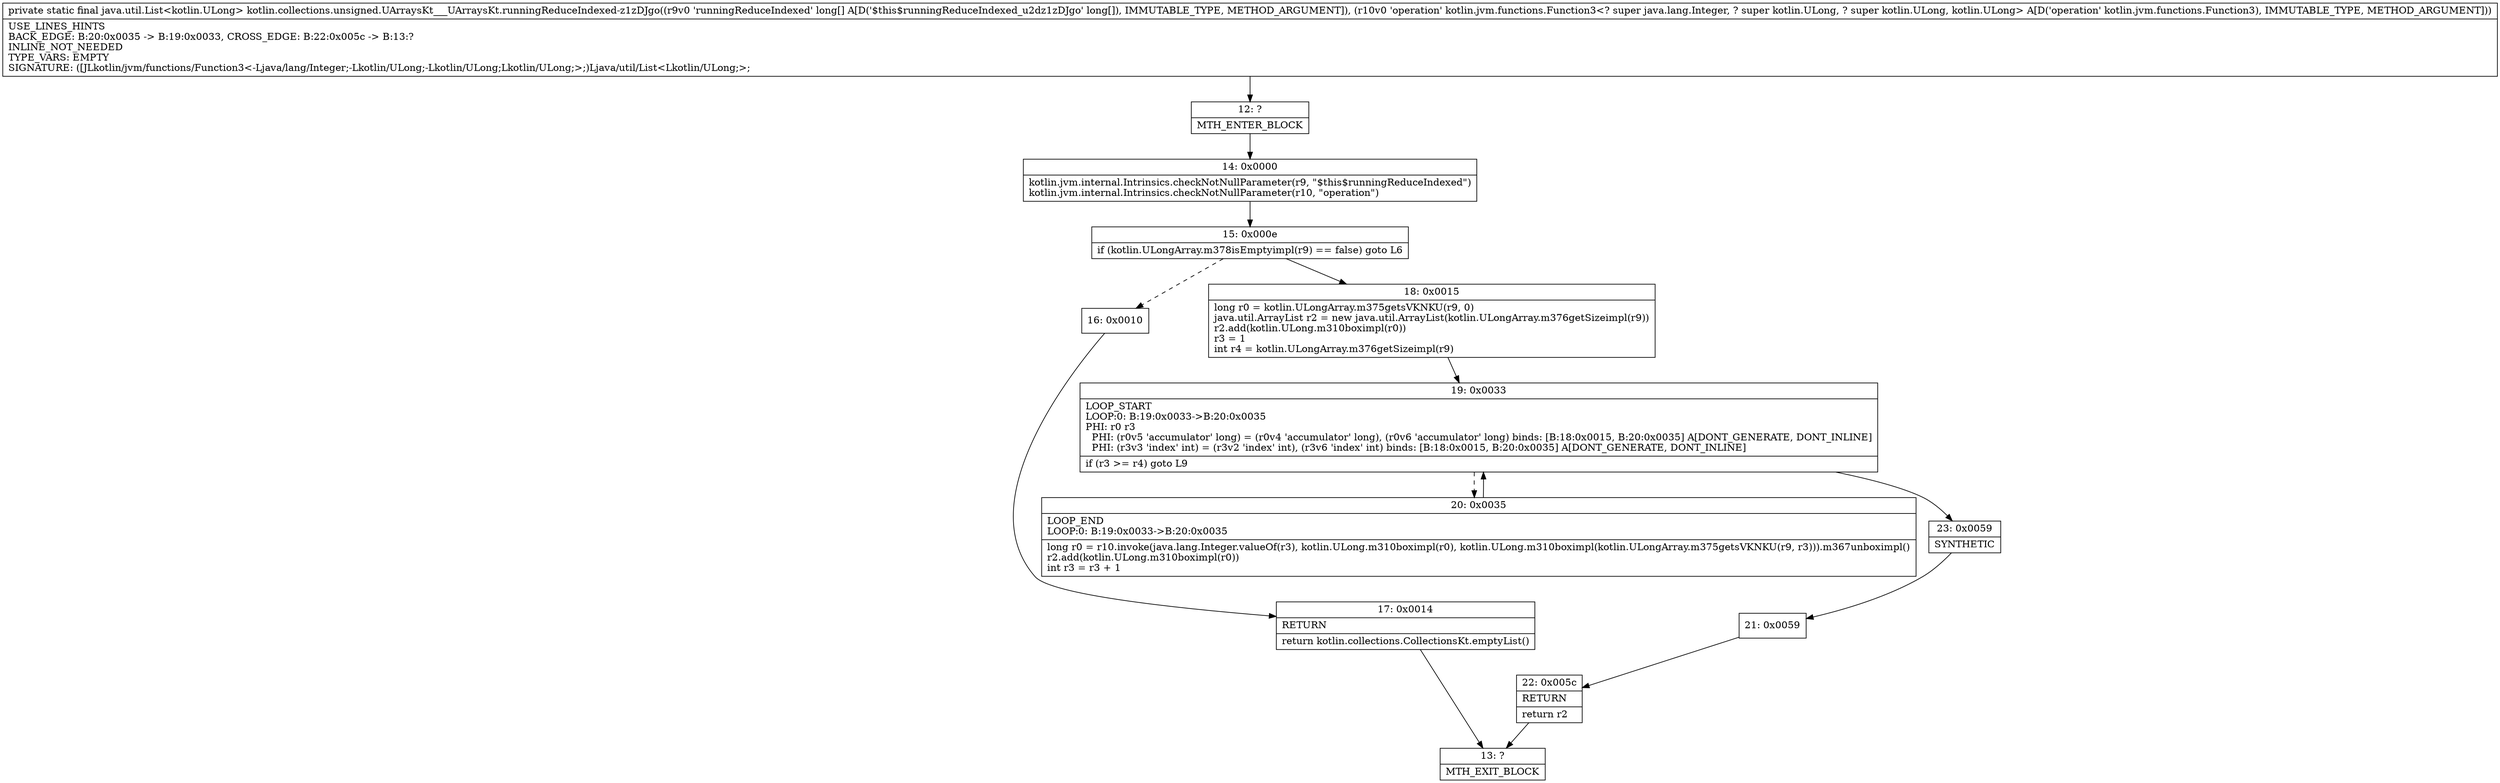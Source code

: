 digraph "CFG forkotlin.collections.unsigned.UArraysKt___UArraysKt.runningReduceIndexed\-z1zDJgo([JLkotlin\/jvm\/functions\/Function3;)Ljava\/util\/List;" {
Node_12 [shape=record,label="{12\:\ ?|MTH_ENTER_BLOCK\l}"];
Node_14 [shape=record,label="{14\:\ 0x0000|kotlin.jvm.internal.Intrinsics.checkNotNullParameter(r9, \"$this$runningReduceIndexed\")\lkotlin.jvm.internal.Intrinsics.checkNotNullParameter(r10, \"operation\")\l}"];
Node_15 [shape=record,label="{15\:\ 0x000e|if (kotlin.ULongArray.m378isEmptyimpl(r9) == false) goto L6\l}"];
Node_16 [shape=record,label="{16\:\ 0x0010}"];
Node_17 [shape=record,label="{17\:\ 0x0014|RETURN\l|return kotlin.collections.CollectionsKt.emptyList()\l}"];
Node_13 [shape=record,label="{13\:\ ?|MTH_EXIT_BLOCK\l}"];
Node_18 [shape=record,label="{18\:\ 0x0015|long r0 = kotlin.ULongArray.m375getsVKNKU(r9, 0)\ljava.util.ArrayList r2 = new java.util.ArrayList(kotlin.ULongArray.m376getSizeimpl(r9))\lr2.add(kotlin.ULong.m310boximpl(r0))\lr3 = 1\lint r4 = kotlin.ULongArray.m376getSizeimpl(r9)\l}"];
Node_19 [shape=record,label="{19\:\ 0x0033|LOOP_START\lLOOP:0: B:19:0x0033\-\>B:20:0x0035\lPHI: r0 r3 \l  PHI: (r0v5 'accumulator' long) = (r0v4 'accumulator' long), (r0v6 'accumulator' long) binds: [B:18:0x0015, B:20:0x0035] A[DONT_GENERATE, DONT_INLINE]\l  PHI: (r3v3 'index' int) = (r3v2 'index' int), (r3v6 'index' int) binds: [B:18:0x0015, B:20:0x0035] A[DONT_GENERATE, DONT_INLINE]\l|if (r3 \>= r4) goto L9\l}"];
Node_20 [shape=record,label="{20\:\ 0x0035|LOOP_END\lLOOP:0: B:19:0x0033\-\>B:20:0x0035\l|long r0 = r10.invoke(java.lang.Integer.valueOf(r3), kotlin.ULong.m310boximpl(r0), kotlin.ULong.m310boximpl(kotlin.ULongArray.m375getsVKNKU(r9, r3))).m367unboximpl()\lr2.add(kotlin.ULong.m310boximpl(r0))\lint r3 = r3 + 1\l}"];
Node_23 [shape=record,label="{23\:\ 0x0059|SYNTHETIC\l}"];
Node_21 [shape=record,label="{21\:\ 0x0059}"];
Node_22 [shape=record,label="{22\:\ 0x005c|RETURN\l|return r2\l}"];
MethodNode[shape=record,label="{private static final java.util.List\<kotlin.ULong\> kotlin.collections.unsigned.UArraysKt___UArraysKt.runningReduceIndexed\-z1zDJgo((r9v0 'runningReduceIndexed' long[] A[D('$this$runningReduceIndexed_u2dz1zDJgo' long[]), IMMUTABLE_TYPE, METHOD_ARGUMENT]), (r10v0 'operation' kotlin.jvm.functions.Function3\<? super java.lang.Integer, ? super kotlin.ULong, ? super kotlin.ULong, kotlin.ULong\> A[D('operation' kotlin.jvm.functions.Function3), IMMUTABLE_TYPE, METHOD_ARGUMENT]))  | USE_LINES_HINTS\lBACK_EDGE: B:20:0x0035 \-\> B:19:0x0033, CROSS_EDGE: B:22:0x005c \-\> B:13:?\lINLINE_NOT_NEEDED\lTYPE_VARS: EMPTY\lSIGNATURE: ([JLkotlin\/jvm\/functions\/Function3\<\-Ljava\/lang\/Integer;\-Lkotlin\/ULong;\-Lkotlin\/ULong;Lkotlin\/ULong;\>;)Ljava\/util\/List\<Lkotlin\/ULong;\>;\l}"];
MethodNode -> Node_12;Node_12 -> Node_14;
Node_14 -> Node_15;
Node_15 -> Node_16[style=dashed];
Node_15 -> Node_18;
Node_16 -> Node_17;
Node_17 -> Node_13;
Node_18 -> Node_19;
Node_19 -> Node_20[style=dashed];
Node_19 -> Node_23;
Node_20 -> Node_19;
Node_23 -> Node_21;
Node_21 -> Node_22;
Node_22 -> Node_13;
}

